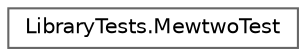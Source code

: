 digraph "Graphical Class Hierarchy"
{
 // INTERACTIVE_SVG=YES
 // LATEX_PDF_SIZE
  bgcolor="transparent";
  edge [fontname=Helvetica,fontsize=10,labelfontname=Helvetica,labelfontsize=10];
  node [fontname=Helvetica,fontsize=10,shape=box,height=0.2,width=0.4];
  rankdir="LR";
  Node0 [id="Node000000",label="LibraryTests.MewtwoTest",height=0.2,width=0.4,color="grey40", fillcolor="white", style="filled",URL="$classLibraryTests_1_1MewtwoTest.html",tooltip="Test de la clase Mewtwo"];
}
